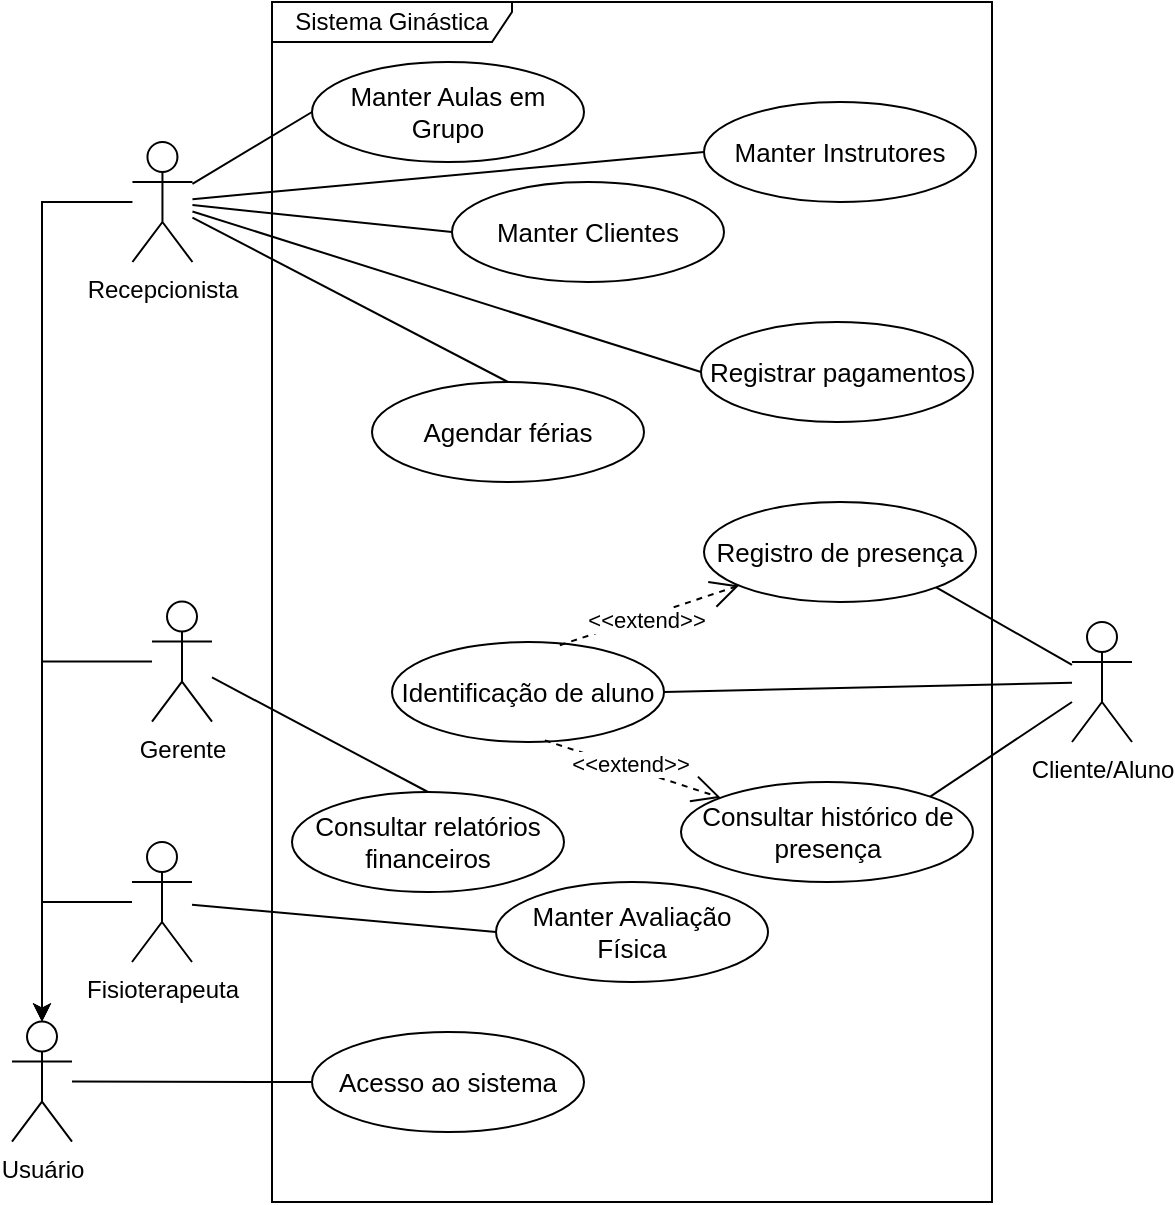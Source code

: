 <mxfile version="12.1.3" type="google" pages="1"><diagram id="-DMQFr8fi4-b6oC3SQyt" name="Page-1"><mxGraphModel dx="1422" dy="783" grid="1" gridSize="10" guides="1" tooltips="1" connect="1" arrows="1" fold="1" page="1" pageScale="1" pageWidth="850" pageHeight="1100" math="0" shadow="0"><root><mxCell id="0"/><mxCell id="1" parent="0"/><mxCell id="QnepaPGHtZY0M-Nr3XgW-1" value="Cliente/Aluno" style="shape=umlActor;verticalLabelPosition=bottom;labelBackgroundColor=#ffffff;verticalAlign=top;html=1;outlineConnect=0;" parent="1" vertex="1"><mxGeometry x="580" y="320" width="30" height="60" as="geometry"/></mxCell><mxCell id="QnepaPGHtZY0M-Nr3XgW-2" value="Gerente" style="shape=umlActor;verticalLabelPosition=bottom;labelBackgroundColor=#ffffff;verticalAlign=top;html=1;outlineConnect=0;" parent="1" vertex="1"><mxGeometry x="120" y="309.776" width="30" height="60" as="geometry"/></mxCell><mxCell id="QnepaPGHtZY0M-Nr3XgW-5" value="Recepcionista" style="shape=umlActor;verticalLabelPosition=bottom;labelBackgroundColor=#ffffff;verticalAlign=top;html=1;outlineConnect=0;" parent="1" vertex="1"><mxGeometry x="110.224" y="80" width="30" height="60" as="geometry"/></mxCell><mxCell id="QnepaPGHtZY0M-Nr3XgW-6" value="Fisioterapeuta" style="shape=umlActor;verticalLabelPosition=bottom;labelBackgroundColor=#ffffff;verticalAlign=top;html=1;outlineConnect=0;" parent="1" vertex="1"><mxGeometry x="110" y="430" width="30" height="60" as="geometry"/></mxCell><mxCell id="QnepaPGHtZY0M-Nr3XgW-9" value="Usuário" style="shape=umlActor;verticalLabelPosition=bottom;labelBackgroundColor=#ffffff;verticalAlign=top;html=1;outlineConnect=0;" parent="1" vertex="1"><mxGeometry x="50" y="519.776" width="30" height="60" as="geometry"/></mxCell><mxCell id="QnepaPGHtZY0M-Nr3XgW-10" style="edgeStyle=orthogonalEdgeStyle;rounded=0;orthogonalLoop=1;jettySize=auto;html=1;entryX=0.5;entryY=0;entryDx=0;entryDy=0;entryPerimeter=0;" parent="1" source="QnepaPGHtZY0M-Nr3XgW-2" target="QnepaPGHtZY0M-Nr3XgW-9" edge="1"><mxGeometry relative="1" as="geometry"/></mxCell><mxCell id="QnepaPGHtZY0M-Nr3XgW-22" style="edgeStyle=orthogonalEdgeStyle;rounded=0;orthogonalLoop=1;jettySize=auto;html=1;entryX=0.5;entryY=0;entryDx=0;entryDy=0;entryPerimeter=0;" parent="1" source="QnepaPGHtZY0M-Nr3XgW-5" target="QnepaPGHtZY0M-Nr3XgW-9" edge="1"><mxGeometry relative="1" as="geometry"/></mxCell><mxCell id="QnepaPGHtZY0M-Nr3XgW-11" style="edgeStyle=orthogonalEdgeStyle;rounded=0;orthogonalLoop=1;jettySize=auto;html=1;entryX=0.5;entryY=0;entryDx=0;entryDy=0;entryPerimeter=0;" parent="1" source="QnepaPGHtZY0M-Nr3XgW-6" target="QnepaPGHtZY0M-Nr3XgW-9" edge="1"><mxGeometry relative="1" as="geometry"/></mxCell><mxCell id="QnepaPGHtZY0M-Nr3XgW-17" value="Sistema Ginástica" style="shape=umlFrame;whiteSpace=wrap;html=1;width=120;height=20;" parent="1" vertex="1"><mxGeometry x="180" y="10" width="360" height="600" as="geometry"/></mxCell><mxCell id="QnepaPGHtZY0M-Nr3XgW-18" value="&lt;span id=&quot;docs-internal-guid-3923a00b-7fff-b5dd-a641-ba6af41bb7e4&quot;&gt;&lt;span style=&quot;font-family: &amp;#34;arial&amp;#34; ; background-color: transparent ; vertical-align: baseline ; white-space: pre-wrap&quot;&gt;&lt;font style=&quot;font-size: 13px&quot;&gt;Manter Clientes&lt;/font&gt;&lt;/span&gt;&lt;/span&gt;" style="ellipse;whiteSpace=wrap;html=1;" parent="1" vertex="1"><mxGeometry x="270" y="100" width="136" height="50" as="geometry"/></mxCell><mxCell id="QnepaPGHtZY0M-Nr3XgW-19" value="&lt;span id=&quot;docs-internal-guid-4d490d90-7fff-f2c6-3582-b4feea1ba0bd&quot;&gt;&lt;span style=&quot;font-family: &amp;#34;arial&amp;#34; ; background-color: transparent ; vertical-align: baseline ; white-space: pre-wrap&quot;&gt;&lt;font style=&quot;font-size: 13px&quot;&gt;Manter Instrutores&lt;/font&gt;&lt;/span&gt;&lt;/span&gt;" style="ellipse;whiteSpace=wrap;html=1;" parent="1" vertex="1"><mxGeometry x="396" y="60" width="136" height="50" as="geometry"/></mxCell><mxCell id="QnepaPGHtZY0M-Nr3XgW-26" value="" style="endArrow=none;html=1;entryX=0;entryY=0.5;entryDx=0;entryDy=0;" parent="1" source="QnepaPGHtZY0M-Nr3XgW-5" target="QnepaPGHtZY0M-Nr3XgW-18" edge="1"><mxGeometry relative="1" as="geometry"><mxPoint x="140" y="110" as="sourcePoint"/><mxPoint x="120" y="270" as="targetPoint"/></mxGeometry></mxCell><mxCell id="QnepaPGHtZY0M-Nr3XgW-27" value="" style="resizable=0;html=1;align=left;verticalAlign=bottom;labelBackgroundColor=#ffffff;fontSize=10;" parent="QnepaPGHtZY0M-Nr3XgW-26" connectable="0" vertex="1"><mxGeometry x="-1" relative="1" as="geometry"/></mxCell><mxCell id="QnepaPGHtZY0M-Nr3XgW-28" value="" style="resizable=0;html=1;align=right;verticalAlign=bottom;labelBackgroundColor=#ffffff;fontSize=10;" parent="QnepaPGHtZY0M-Nr3XgW-26" connectable="0" vertex="1"><mxGeometry x="1" relative="1" as="geometry"/></mxCell><mxCell id="QnepaPGHtZY0M-Nr3XgW-29" value="" style="endArrow=none;html=1;entryX=0;entryY=0.5;entryDx=0;entryDy=0;" parent="1" source="QnepaPGHtZY0M-Nr3XgW-5" target="QnepaPGHtZY0M-Nr3XgW-19" edge="1"><mxGeometry relative="1" as="geometry"><mxPoint x="150.224" y="113.166" as="sourcePoint"/><mxPoint x="234" y="75" as="targetPoint"/></mxGeometry></mxCell><mxCell id="QnepaPGHtZY0M-Nr3XgW-30" value="" style="resizable=0;html=1;align=left;verticalAlign=bottom;labelBackgroundColor=#ffffff;fontSize=10;" parent="QnepaPGHtZY0M-Nr3XgW-29" connectable="0" vertex="1"><mxGeometry x="-1" relative="1" as="geometry"/></mxCell><mxCell id="QnepaPGHtZY0M-Nr3XgW-31" value="" style="resizable=0;html=1;align=right;verticalAlign=bottom;labelBackgroundColor=#ffffff;fontSize=10;" parent="QnepaPGHtZY0M-Nr3XgW-29" connectable="0" vertex="1"><mxGeometry x="1" relative="1" as="geometry"/></mxCell><mxCell id="QnepaPGHtZY0M-Nr3XgW-32" value="&lt;span id=&quot;docs-internal-guid-f4095570-7fff-1aef-8745-20763551df12&quot;&gt;&lt;span style=&quot;font-family: &amp;#34;arial&amp;#34; ; background-color: transparent ; vertical-align: baseline ; white-space: pre-wrap&quot;&gt;&lt;font style=&quot;font-size: 13px&quot;&gt;Manter Aulas em Grupo&lt;/font&gt;&lt;/span&gt;&lt;/span&gt;" style="ellipse;whiteSpace=wrap;html=1;" parent="1" vertex="1"><mxGeometry x="200" y="40" width="136" height="50" as="geometry"/></mxCell><mxCell id="QnepaPGHtZY0M-Nr3XgW-33" value="" style="endArrow=none;html=1;entryX=0;entryY=0.5;entryDx=0;entryDy=0;" parent="1" source="QnepaPGHtZY0M-Nr3XgW-5" target="QnepaPGHtZY0M-Nr3XgW-32" edge="1"><mxGeometry relative="1" as="geometry"><mxPoint x="150.224" y="122.278" as="sourcePoint"/><mxPoint x="234.0" y="135" as="targetPoint"/></mxGeometry></mxCell><mxCell id="QnepaPGHtZY0M-Nr3XgW-34" value="" style="resizable=0;html=1;align=left;verticalAlign=bottom;labelBackgroundColor=#ffffff;fontSize=10;" parent="QnepaPGHtZY0M-Nr3XgW-33" connectable="0" vertex="1"><mxGeometry x="-1" relative="1" as="geometry"/></mxCell><mxCell id="QnepaPGHtZY0M-Nr3XgW-35" value="" style="resizable=0;html=1;align=right;verticalAlign=bottom;labelBackgroundColor=#ffffff;fontSize=10;" parent="QnepaPGHtZY0M-Nr3XgW-33" connectable="0" vertex="1"><mxGeometry x="1" relative="1" as="geometry"/></mxCell><mxCell id="QnepaPGHtZY0M-Nr3XgW-36" value="&lt;span id=&quot;docs-internal-guid-84a2f7c8-7fff-fa74-0fab-aa6c7c180b3d&quot;&gt;&lt;span style=&quot;font-family: &amp;#34;arial&amp;#34; ; background-color: transparent ; vertical-align: baseline ; white-space: pre-wrap&quot;&gt;&lt;font style=&quot;font-size: 13px&quot;&gt;Registrar pagamentos&lt;/font&gt;&lt;/span&gt;&lt;/span&gt;" style="ellipse;whiteSpace=wrap;html=1;" parent="1" vertex="1"><mxGeometry x="394.5" y="170" width="136" height="50" as="geometry"/></mxCell><mxCell id="QnepaPGHtZY0M-Nr3XgW-37" value="" style="endArrow=none;html=1;entryX=0;entryY=0.5;entryDx=0;entryDy=0;" parent="1" source="QnepaPGHtZY0M-Nr3XgW-5" target="QnepaPGHtZY0M-Nr3XgW-36" edge="1"><mxGeometry relative="1" as="geometry"><mxPoint x="150.224" y="131.389" as="sourcePoint"/><mxPoint x="234.0" y="195" as="targetPoint"/></mxGeometry></mxCell><mxCell id="QnepaPGHtZY0M-Nr3XgW-38" value="" style="resizable=0;html=1;align=left;verticalAlign=bottom;labelBackgroundColor=#ffffff;fontSize=10;" parent="QnepaPGHtZY0M-Nr3XgW-37" connectable="0" vertex="1"><mxGeometry x="-1" relative="1" as="geometry"/></mxCell><mxCell id="QnepaPGHtZY0M-Nr3XgW-39" value="" style="resizable=0;html=1;align=right;verticalAlign=bottom;labelBackgroundColor=#ffffff;fontSize=10;" parent="QnepaPGHtZY0M-Nr3XgW-37" connectable="0" vertex="1"><mxGeometry x="1" relative="1" as="geometry"/></mxCell><mxCell id="QnepaPGHtZY0M-Nr3XgW-48" value="&lt;span id=&quot;docs-internal-guid-5f488931-7fff-8774-8c8a-7ea2e98dfc95&quot;&gt;&lt;span style=&quot;font-family: &amp;#34;arial&amp;#34; ; background-color: transparent ; vertical-align: baseline ; white-space: pre-wrap&quot;&gt;&lt;font style=&quot;font-size: 13px&quot;&gt;Agendar férias&lt;/font&gt;&lt;/span&gt;&lt;/span&gt;" style="ellipse;whiteSpace=wrap;html=1;" parent="1" vertex="1"><mxGeometry x="230" y="200" width="136" height="50" as="geometry"/></mxCell><mxCell id="QnepaPGHtZY0M-Nr3XgW-49" value="" style="endArrow=none;html=1;entryX=0.5;entryY=0;entryDx=0;entryDy=0;" parent="1" source="QnepaPGHtZY0M-Nr3XgW-5" target="QnepaPGHtZY0M-Nr3XgW-48" edge="1"><mxGeometry relative="1" as="geometry"><mxPoint x="150.224" y="125.775" as="sourcePoint"/><mxPoint x="356" y="205" as="targetPoint"/></mxGeometry></mxCell><mxCell id="QnepaPGHtZY0M-Nr3XgW-50" value="" style="resizable=0;html=1;align=left;verticalAlign=bottom;labelBackgroundColor=#ffffff;fontSize=10;" parent="QnepaPGHtZY0M-Nr3XgW-49" connectable="0" vertex="1"><mxGeometry x="-1" relative="1" as="geometry"/></mxCell><mxCell id="QnepaPGHtZY0M-Nr3XgW-51" value="" style="resizable=0;html=1;align=right;verticalAlign=bottom;labelBackgroundColor=#ffffff;fontSize=10;" parent="QnepaPGHtZY0M-Nr3XgW-49" connectable="0" vertex="1"><mxGeometry x="1" relative="1" as="geometry"/></mxCell><mxCell id="QnepaPGHtZY0M-Nr3XgW-52" value="&lt;span id=&quot;docs-internal-guid-3532aa9d-7fff-2fd0-a459-af11c005ba5c&quot;&gt;&lt;span style=&quot;font-family: &amp;#34;arial&amp;#34; ; background-color: transparent ; vertical-align: baseline ; white-space: pre-wrap&quot;&gt;&lt;font style=&quot;font-size: 13px&quot;&gt;Manter Avaliação Física&lt;/font&gt;&lt;/span&gt;&lt;/span&gt;" style="ellipse;whiteSpace=wrap;html=1;" parent="1" vertex="1"><mxGeometry x="292" y="450" width="136" height="50" as="geometry"/></mxCell><mxCell id="QnepaPGHtZY0M-Nr3XgW-53" value="" style="endArrow=none;html=1;entryX=0;entryY=0.5;entryDx=0;entryDy=0;" parent="1" source="QnepaPGHtZY0M-Nr3XgW-6" target="QnepaPGHtZY0M-Nr3XgW-52" edge="1"><mxGeometry relative="1" as="geometry"><mxPoint x="150.224" y="135.035" as="sourcePoint"/><mxPoint x="230" y="215" as="targetPoint"/></mxGeometry></mxCell><mxCell id="QnepaPGHtZY0M-Nr3XgW-54" value="" style="resizable=0;html=1;align=left;verticalAlign=bottom;labelBackgroundColor=#ffffff;fontSize=10;" parent="QnepaPGHtZY0M-Nr3XgW-53" connectable="0" vertex="1"><mxGeometry x="-1" relative="1" as="geometry"/></mxCell><mxCell id="QnepaPGHtZY0M-Nr3XgW-55" value="" style="resizable=0;html=1;align=right;verticalAlign=bottom;labelBackgroundColor=#ffffff;fontSize=10;" parent="QnepaPGHtZY0M-Nr3XgW-53" connectable="0" vertex="1"><mxGeometry x="1" relative="1" as="geometry"/></mxCell><mxCell id="QnepaPGHtZY0M-Nr3XgW-58" value="&lt;span id=&quot;docs-internal-guid-10baffd5-7fff-e785-0730-f02f34d52df8&quot;&gt;&lt;span style=&quot;font-family: &amp;#34;arial&amp;#34; ; background-color: transparent ; vertical-align: baseline ; white-space: pre-wrap&quot;&gt;&lt;font style=&quot;font-size: 13px&quot;&gt;Identificação de aluno&lt;/font&gt;&lt;/span&gt;&lt;/span&gt;" style="ellipse;whiteSpace=wrap;html=1;" parent="1" vertex="1"><mxGeometry x="240" y="330" width="136" height="50" as="geometry"/></mxCell><mxCell id="QnepaPGHtZY0M-Nr3XgW-59" value="&lt;span id=&quot;docs-internal-guid-f62e9303-7fff-1e68-dc54-92efd7f1682b&quot;&gt;&lt;span style=&quot;font-family: &amp;#34;arial&amp;#34; ; background-color: transparent ; vertical-align: baseline ; white-space: pre-wrap&quot;&gt;&lt;font style=&quot;font-size: 13px&quot;&gt;Registro de presença&lt;/font&gt;&lt;/span&gt;&lt;/span&gt;" style="ellipse;whiteSpace=wrap;html=1;" parent="1" vertex="1"><mxGeometry x="396" y="260" width="136" height="50" as="geometry"/></mxCell><mxCell id="QnepaPGHtZY0M-Nr3XgW-60" value="" style="endArrow=none;html=1;entryX=1;entryY=0.5;entryDx=0;entryDy=0;" parent="1" source="QnepaPGHtZY0M-Nr3XgW-1" target="QnepaPGHtZY0M-Nr3XgW-58" edge="1"><mxGeometry relative="1" as="geometry"><mxPoint x="579.224" y="207.352" as="sourcePoint"/><mxPoint x="641" y="320" as="targetPoint"/></mxGeometry></mxCell><mxCell id="QnepaPGHtZY0M-Nr3XgW-61" value="" style="resizable=0;html=1;align=left;verticalAlign=bottom;labelBackgroundColor=#ffffff;fontSize=10;" parent="QnepaPGHtZY0M-Nr3XgW-60" connectable="0" vertex="1"><mxGeometry x="-1" relative="1" as="geometry"/></mxCell><mxCell id="QnepaPGHtZY0M-Nr3XgW-62" value="" style="resizable=0;html=1;align=right;verticalAlign=bottom;labelBackgroundColor=#ffffff;fontSize=10;" parent="QnepaPGHtZY0M-Nr3XgW-60" connectable="0" vertex="1"><mxGeometry x="1" relative="1" as="geometry"/></mxCell><mxCell id="QnepaPGHtZY0M-Nr3XgW-63" value="" style="endArrow=none;html=1;entryX=1;entryY=1;entryDx=0;entryDy=0;" parent="1" source="QnepaPGHtZY0M-Nr3XgW-1" target="QnepaPGHtZY0M-Nr3XgW-59" edge="1"><mxGeometry relative="1" as="geometry"><mxPoint x="590" y="348.851" as="sourcePoint"/><mxPoint x="531" y="305" as="targetPoint"/></mxGeometry></mxCell><mxCell id="QnepaPGHtZY0M-Nr3XgW-64" value="" style="resizable=0;html=1;align=left;verticalAlign=bottom;labelBackgroundColor=#ffffff;fontSize=10;" parent="QnepaPGHtZY0M-Nr3XgW-63" connectable="0" vertex="1"><mxGeometry x="-1" relative="1" as="geometry"/></mxCell><mxCell id="QnepaPGHtZY0M-Nr3XgW-65" value="" style="resizable=0;html=1;align=right;verticalAlign=bottom;labelBackgroundColor=#ffffff;fontSize=10;" parent="QnepaPGHtZY0M-Nr3XgW-63" connectable="0" vertex="1"><mxGeometry x="1" relative="1" as="geometry"/></mxCell><mxCell id="QnepaPGHtZY0M-Nr3XgW-66" value="&amp;lt;&amp;lt;extend&amp;gt;&amp;gt;" style="endArrow=open;endSize=12;dashed=1;html=1;exitX=0.617;exitY=0.032;exitDx=0;exitDy=0;exitPerimeter=0;" parent="1" source="QnepaPGHtZY0M-Nr3XgW-58" target="QnepaPGHtZY0M-Nr3XgW-59" edge="1"><mxGeometry x="-0.054" y="-2" width="160" relative="1" as="geometry"><mxPoint x="348" y="260" as="sourcePoint"/><mxPoint x="409.724" y="222.607" as="targetPoint"/><mxPoint as="offset"/></mxGeometry></mxCell><mxCell id="QnepaPGHtZY0M-Nr3XgW-67" value="&lt;span id=&quot;docs-internal-guid-f62e9303-7fff-1e68-dc54-92efd7f1682b&quot;&gt;&lt;span style=&quot;font-family: &amp;#34;arial&amp;#34; ; background-color: transparent ; vertical-align: baseline ; white-space: pre-wrap&quot;&gt;&lt;font style=&quot;font-size: 13px&quot;&gt;Consultar histórico de presença&lt;/font&gt;&lt;/span&gt;&lt;/span&gt;" style="ellipse;whiteSpace=wrap;html=1;" parent="1" vertex="1"><mxGeometry x="384.5" y="400" width="146" height="50" as="geometry"/></mxCell><mxCell id="QnepaPGHtZY0M-Nr3XgW-68" value="" style="endArrow=none;html=1;entryX=1;entryY=0;entryDx=0;entryDy=0;" parent="1" source="QnepaPGHtZY0M-Nr3XgW-1" target="QnepaPGHtZY0M-Nr3XgW-67" edge="1"><mxGeometry relative="1" as="geometry"><mxPoint x="590" y="345.87" as="sourcePoint"/><mxPoint x="536" y="295" as="targetPoint"/></mxGeometry></mxCell><mxCell id="QnepaPGHtZY0M-Nr3XgW-69" value="" style="resizable=0;html=1;align=left;verticalAlign=bottom;labelBackgroundColor=#ffffff;fontSize=10;" parent="QnepaPGHtZY0M-Nr3XgW-68" connectable="0" vertex="1"><mxGeometry x="-1" relative="1" as="geometry"/></mxCell><mxCell id="QnepaPGHtZY0M-Nr3XgW-70" value="" style="resizable=0;html=1;align=right;verticalAlign=bottom;labelBackgroundColor=#ffffff;fontSize=10;" parent="QnepaPGHtZY0M-Nr3XgW-68" connectable="0" vertex="1"><mxGeometry x="1" relative="1" as="geometry"/></mxCell><mxCell id="QnepaPGHtZY0M-Nr3XgW-71" value="&amp;lt;&amp;lt;extend&amp;gt;&amp;gt;" style="endArrow=open;endSize=12;dashed=1;html=1;exitX=0.562;exitY=0.984;exitDx=0;exitDy=0;exitPerimeter=0;" parent="1" source="QnepaPGHtZY0M-Nr3XgW-58" target="QnepaPGHtZY0M-Nr3XgW-67" edge="1"><mxGeometry x="-0.053" y="3" width="160" relative="1" as="geometry"><mxPoint x="419.822" y="312.643" as="sourcePoint"/><mxPoint x="580" y="440" as="targetPoint"/><mxPoint y="1" as="offset"/></mxGeometry></mxCell><mxCell id="QnepaPGHtZY0M-Nr3XgW-72" value="&lt;span style=&quot;text-align: left ; white-space: nowrap&quot;&gt;&lt;font style=&quot;font-size: 13px&quot;&gt;Acesso ao sistema&lt;/font&gt;&lt;/span&gt;" style="ellipse;whiteSpace=wrap;html=1;" parent="1" vertex="1"><mxGeometry x="200" y="525" width="136" height="50" as="geometry"/></mxCell><mxCell id="QnepaPGHtZY0M-Nr3XgW-73" value="" style="endArrow=none;html=1;entryX=0;entryY=0.5;entryDx=0;entryDy=0;" parent="1" source="QnepaPGHtZY0M-Nr3XgW-9" target="QnepaPGHtZY0M-Nr3XgW-72" edge="1"><mxGeometry relative="1" as="geometry"><mxPoint x="90" y="735.348" as="sourcePoint"/><mxPoint x="212.0" y="740" as="targetPoint"/></mxGeometry></mxCell><mxCell id="QnepaPGHtZY0M-Nr3XgW-74" value="" style="resizable=0;html=1;align=left;verticalAlign=bottom;labelBackgroundColor=#ffffff;fontSize=10;" parent="QnepaPGHtZY0M-Nr3XgW-73" connectable="0" vertex="1"><mxGeometry x="-1" relative="1" as="geometry"/></mxCell><mxCell id="QnepaPGHtZY0M-Nr3XgW-75" value="" style="resizable=0;html=1;align=right;verticalAlign=bottom;labelBackgroundColor=#ffffff;fontSize=10;" parent="QnepaPGHtZY0M-Nr3XgW-73" connectable="0" vertex="1"><mxGeometry x="1" relative="1" as="geometry"/></mxCell><mxCell id="QnepaPGHtZY0M-Nr3XgW-76" value="&lt;span id=&quot;docs-internal-guid-0447cd1d-7fff-2165-49e6-e74c65729a7e&quot;&gt;&lt;span style=&quot;font-family: &amp;#34;arial&amp;#34; ; background-color: transparent ; vertical-align: baseline ; white-space: pre-wrap&quot;&gt;&lt;font style=&quot;font-size: 13px&quot;&gt;Consultar relatórios financeiros&lt;/font&gt;&lt;/span&gt;&lt;/span&gt;" style="ellipse;whiteSpace=wrap;html=1;" parent="1" vertex="1"><mxGeometry x="190" y="405" width="136" height="50" as="geometry"/></mxCell><mxCell id="QnepaPGHtZY0M-Nr3XgW-77" value="" style="endArrow=none;html=1;entryX=0.5;entryY=0;entryDx=0;entryDy=0;" parent="1" source="QnepaPGHtZY0M-Nr3XgW-2" target="QnepaPGHtZY0M-Nr3XgW-76" edge="1"><mxGeometry relative="1" as="geometry"><mxPoint x="150" y="575" as="sourcePoint"/><mxPoint x="212.0" y="575" as="targetPoint"/></mxGeometry></mxCell><mxCell id="QnepaPGHtZY0M-Nr3XgW-78" value="" style="resizable=0;html=1;align=left;verticalAlign=bottom;labelBackgroundColor=#ffffff;fontSize=10;" parent="QnepaPGHtZY0M-Nr3XgW-77" connectable="0" vertex="1"><mxGeometry x="-1" relative="1" as="geometry"/></mxCell><mxCell id="QnepaPGHtZY0M-Nr3XgW-79" value="" style="resizable=0;html=1;align=right;verticalAlign=bottom;labelBackgroundColor=#ffffff;fontSize=10;" parent="QnepaPGHtZY0M-Nr3XgW-77" connectable="0" vertex="1"><mxGeometry x="1" relative="1" as="geometry"/></mxCell></root></mxGraphModel></diagram></mxfile>